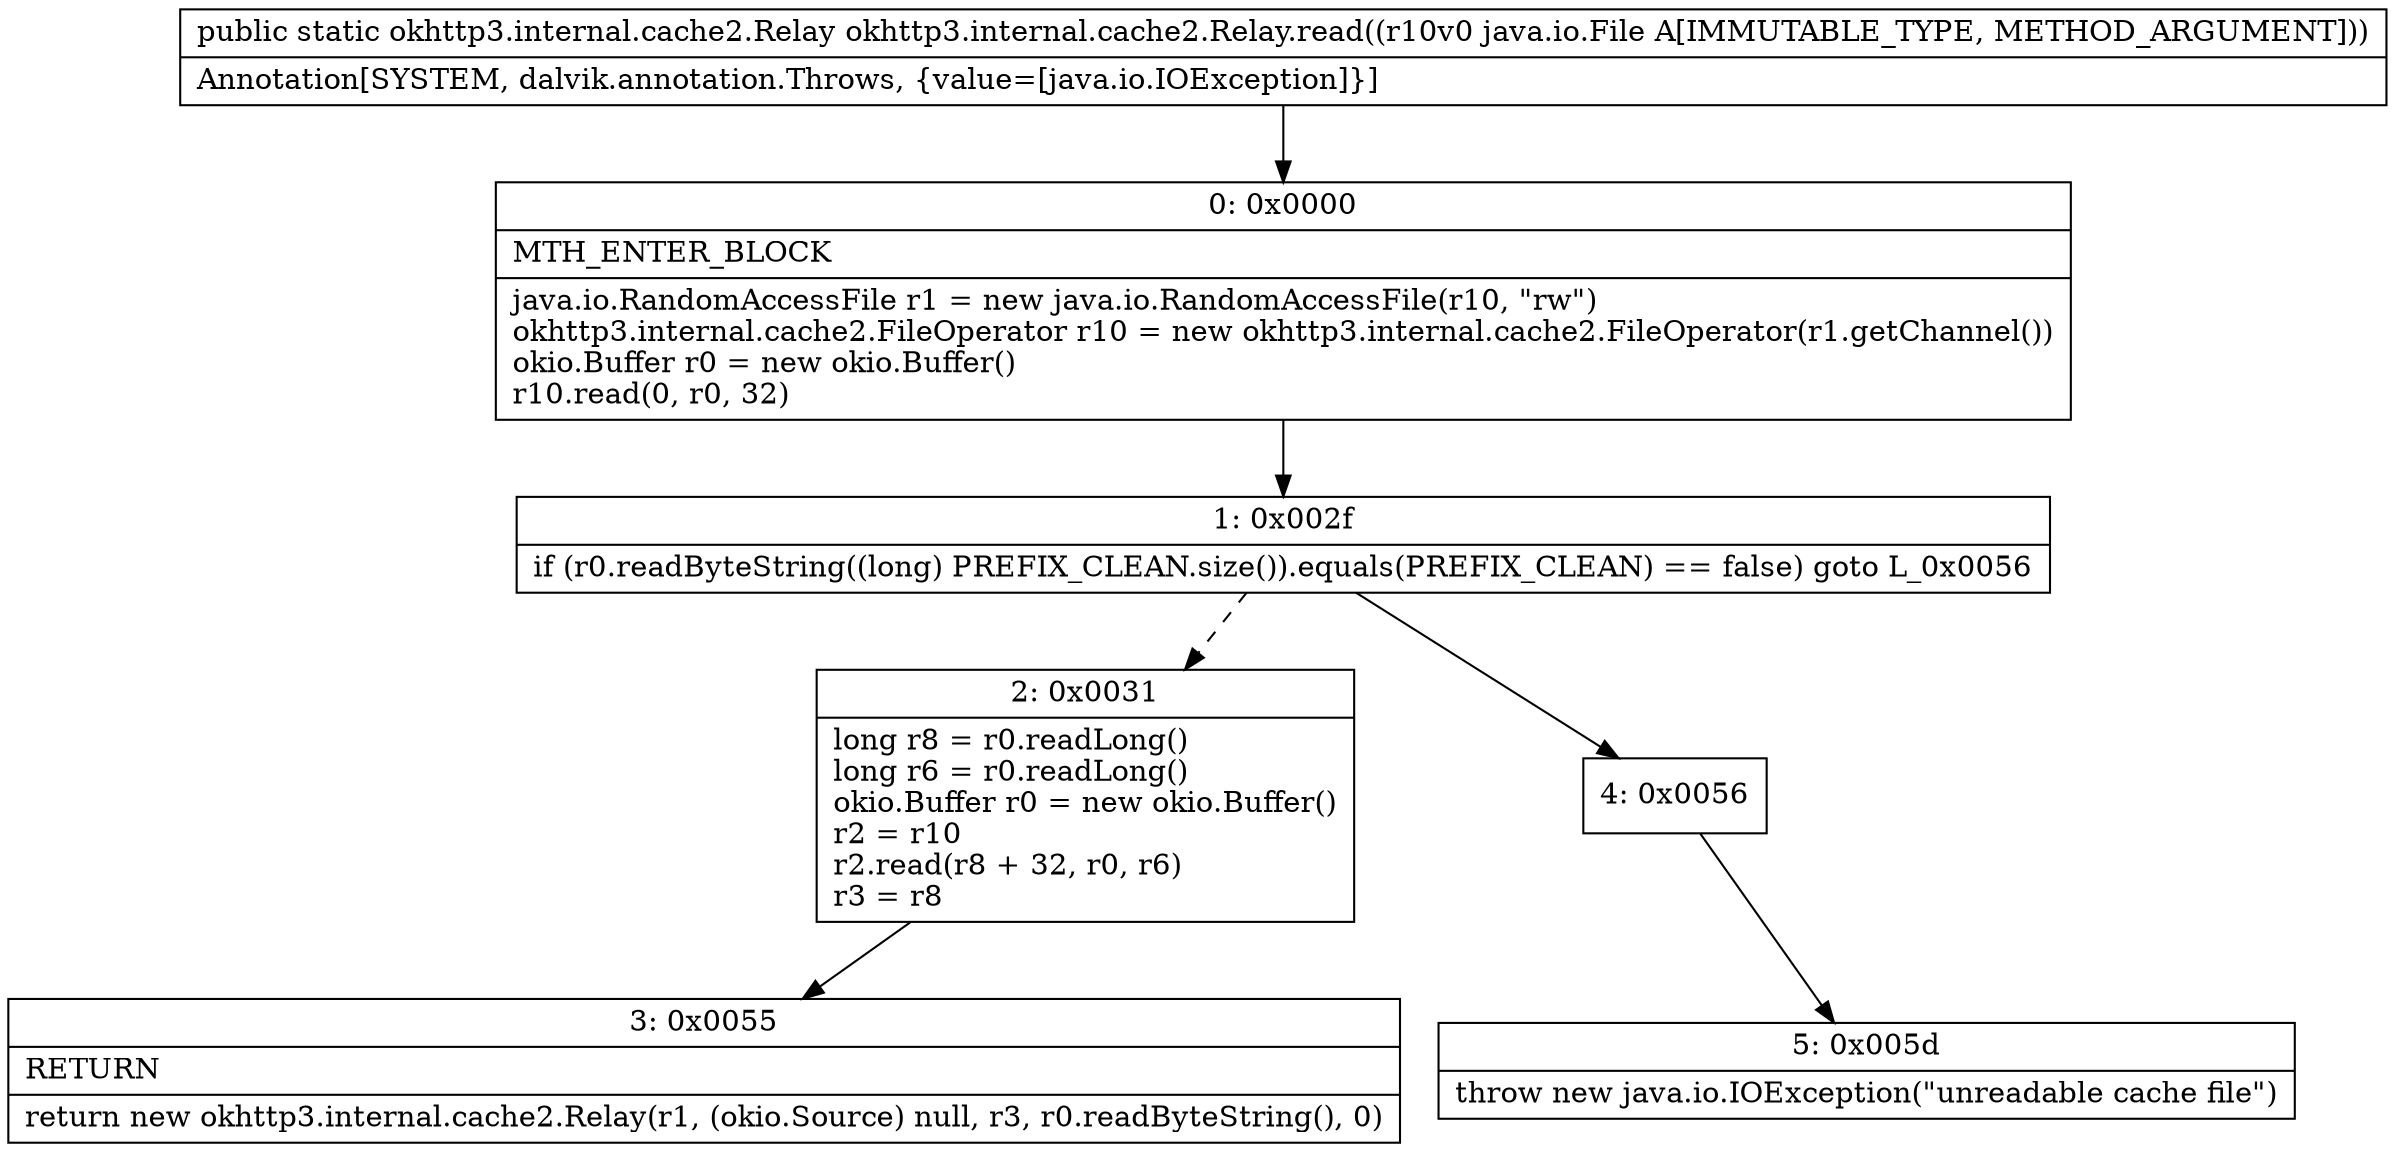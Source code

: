 digraph "CFG forokhttp3.internal.cache2.Relay.read(Ljava\/io\/File;)Lokhttp3\/internal\/cache2\/Relay;" {
Node_0 [shape=record,label="{0\:\ 0x0000|MTH_ENTER_BLOCK\l|java.io.RandomAccessFile r1 = new java.io.RandomAccessFile(r10, \"rw\")\lokhttp3.internal.cache2.FileOperator r10 = new okhttp3.internal.cache2.FileOperator(r1.getChannel())\lokio.Buffer r0 = new okio.Buffer()\lr10.read(0, r0, 32)\l}"];
Node_1 [shape=record,label="{1\:\ 0x002f|if (r0.readByteString((long) PREFIX_CLEAN.size()).equals(PREFIX_CLEAN) == false) goto L_0x0056\l}"];
Node_2 [shape=record,label="{2\:\ 0x0031|long r8 = r0.readLong()\llong r6 = r0.readLong()\lokio.Buffer r0 = new okio.Buffer()\lr2 = r10\lr2.read(r8 + 32, r0, r6)\lr3 = r8\l}"];
Node_3 [shape=record,label="{3\:\ 0x0055|RETURN\l|return new okhttp3.internal.cache2.Relay(r1, (okio.Source) null, r3, r0.readByteString(), 0)\l}"];
Node_4 [shape=record,label="{4\:\ 0x0056}"];
Node_5 [shape=record,label="{5\:\ 0x005d|throw new java.io.IOException(\"unreadable cache file\")\l}"];
MethodNode[shape=record,label="{public static okhttp3.internal.cache2.Relay okhttp3.internal.cache2.Relay.read((r10v0 java.io.File A[IMMUTABLE_TYPE, METHOD_ARGUMENT]))  | Annotation[SYSTEM, dalvik.annotation.Throws, \{value=[java.io.IOException]\}]\l}"];
MethodNode -> Node_0;
Node_0 -> Node_1;
Node_1 -> Node_2[style=dashed];
Node_1 -> Node_4;
Node_2 -> Node_3;
Node_4 -> Node_5;
}

